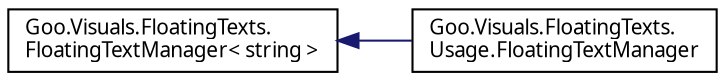digraph "Graphical Class Hierarchy"
{
 // LATEX_PDF_SIZE
  edge [fontname="Calibrii",fontsize="10",labelfontname="Calibrii",labelfontsize="10"];
  node [fontname="Calibrii",fontsize="10",shape=record];
  rankdir="LR";
  Node0 [label="Goo.Visuals.FloatingTexts.\lFloatingTextManager\< string \>",height=0.2,width=0.4,color="black", fillcolor="white", style="filled",URL="$d7/d2f/classGoo_1_1Visuals_1_1FloatingTexts_1_1FloatingTextManager.html",tooltip=" "];
  Node0 -> Node1 [dir="back",color="midnightblue",fontsize="10",style="solid",fontname="Calibrii"];
  Node1 [label="Goo.Visuals.FloatingTexts.\lUsage.FloatingTextManager",height=0.2,width=0.4,color="black", fillcolor="white", style="filled",URL="$db/dcc/classGoo_1_1Visuals_1_1FloatingTexts_1_1Usage_1_1FloatingTextManager.html",tooltip=" "];
}
